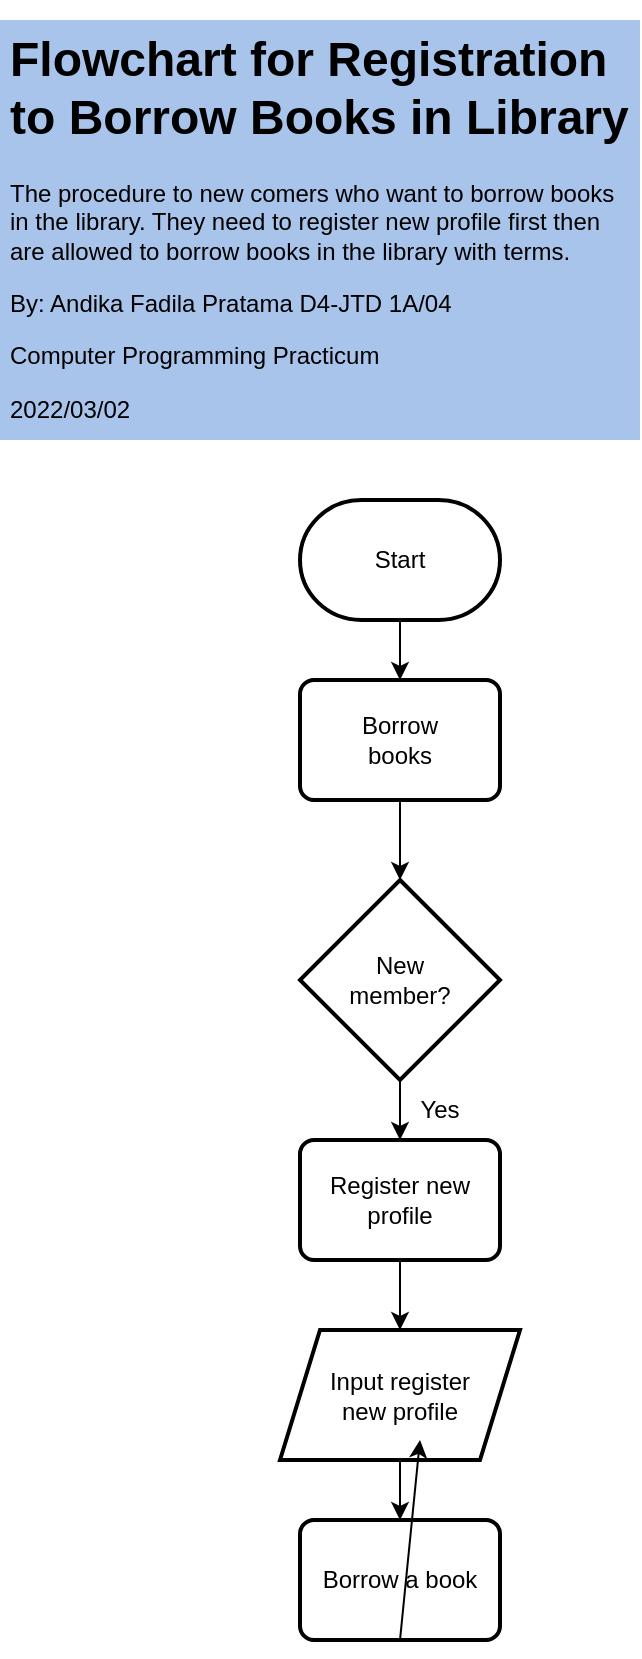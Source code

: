 <mxfile version="16.6.4" type="github">
  <diagram id="hK6cHyncP6QBp0MwOiCH" name="Page-1">
    <mxGraphModel dx="723" dy="390" grid="1" gridSize="10" guides="1" tooltips="1" connect="1" arrows="1" fold="1" page="1" pageScale="1" pageWidth="850" pageHeight="1100" math="0" shadow="0">
      <root>
        <mxCell id="0" />
        <mxCell id="1" parent="0" />
        <mxCell id="kf-vg7m3FzswI82a5gg6-1" value="" style="strokeWidth=2;html=1;shape=mxgraph.flowchart.terminator;whiteSpace=wrap;" vertex="1" parent="1">
          <mxGeometry x="190" y="280" width="100" height="60" as="geometry" />
        </mxCell>
        <mxCell id="kf-vg7m3FzswI82a5gg6-2" value="&lt;h1&gt;Flowchart for Registration to Borrow Books in Library&lt;br&gt;&lt;/h1&gt;&lt;p&gt;The procedure to new comers who want to borrow books in the library. They need to register new profile first then are allowed to borrow books in the library with terms.&lt;/p&gt;&lt;p&gt;By: Andika Fadila Pratama D4-JTD 1A/04 &lt;br&gt;&lt;/p&gt;&lt;p&gt;Computer Programming Practicum&lt;/p&gt;&lt;p&gt;2022/03/02&lt;br&gt;&lt;/p&gt;" style="text;html=1;strokeColor=none;fillColor=#A9C4EB;spacing=5;spacingTop=-20;whiteSpace=wrap;overflow=hidden;rounded=0;" vertex="1" parent="1">
          <mxGeometry x="40" y="40" width="320" height="210" as="geometry" />
        </mxCell>
        <mxCell id="kf-vg7m3FzswI82a5gg6-3" value="Start" style="text;html=1;strokeColor=none;fillColor=none;align=center;verticalAlign=middle;whiteSpace=wrap;rounded=0;" vertex="1" parent="1">
          <mxGeometry x="210" y="295" width="60" height="30" as="geometry" />
        </mxCell>
        <mxCell id="kf-vg7m3FzswI82a5gg6-4" value="" style="endArrow=classic;html=1;rounded=0;exitX=0.5;exitY=1;exitDx=0;exitDy=0;exitPerimeter=0;entryX=0.5;entryY=0;entryDx=0;entryDy=0;" edge="1" parent="1" source="kf-vg7m3FzswI82a5gg6-1" target="kf-vg7m3FzswI82a5gg6-16">
          <mxGeometry width="50" height="50" relative="1" as="geometry">
            <mxPoint x="400" y="300" as="sourcePoint" />
            <mxPoint x="240" y="360" as="targetPoint" />
          </mxGeometry>
        </mxCell>
        <mxCell id="kf-vg7m3FzswI82a5gg6-6" value="Input register new profile" style="text;html=1;strokeColor=none;fillColor=none;align=center;verticalAlign=middle;whiteSpace=wrap;rounded=0;" vertex="1" parent="1">
          <mxGeometry x="195" y="712.5" width="90" height="30" as="geometry" />
        </mxCell>
        <mxCell id="kf-vg7m3FzswI82a5gg6-7" value="" style="endArrow=classic;html=1;rounded=0;exitX=0.5;exitY=1;exitDx=0;exitDy=0;entryX=0.5;entryY=0;entryDx=0;entryDy=0;entryPerimeter=0;" edge="1" parent="1" source="kf-vg7m3FzswI82a5gg6-16" target="kf-vg7m3FzswI82a5gg6-12">
          <mxGeometry width="50" height="50" relative="1" as="geometry">
            <mxPoint x="240" y="430" as="sourcePoint" />
            <mxPoint x="240" y="460" as="targetPoint" />
          </mxGeometry>
        </mxCell>
        <mxCell id="kf-vg7m3FzswI82a5gg6-8" value="" style="shape=parallelogram;perimeter=parallelogramPerimeter;whiteSpace=wrap;html=1;fixedSize=1;fillColor=none;strokeWidth=2;" vertex="1" parent="1">
          <mxGeometry x="180" y="695" width="120" height="65" as="geometry" />
        </mxCell>
        <mxCell id="kf-vg7m3FzswI82a5gg6-10" value="Borrow books" style="text;html=1;strokeColor=none;fillColor=none;align=center;verticalAlign=middle;whiteSpace=wrap;rounded=0;" vertex="1" parent="1">
          <mxGeometry x="210" y="387.5" width="60" height="25" as="geometry" />
        </mxCell>
        <mxCell id="kf-vg7m3FzswI82a5gg6-12" value="" style="strokeWidth=2;html=1;shape=mxgraph.flowchart.decision;whiteSpace=wrap;fillColor=none;" vertex="1" parent="1">
          <mxGeometry x="190" y="470" width="100" height="100" as="geometry" />
        </mxCell>
        <mxCell id="kf-vg7m3FzswI82a5gg6-13" value="New member?" style="text;html=1;strokeColor=none;fillColor=none;align=center;verticalAlign=middle;whiteSpace=wrap;rounded=0;" vertex="1" parent="1">
          <mxGeometry x="210" y="505" width="60" height="30" as="geometry" />
        </mxCell>
        <mxCell id="kf-vg7m3FzswI82a5gg6-14" value="" style="endArrow=classic;html=1;rounded=0;exitX=0.5;exitY=1;exitDx=0;exitDy=0;exitPerimeter=0;entryX=0.5;entryY=0;entryDx=0;entryDy=0;" edge="1" parent="1" source="kf-vg7m3FzswI82a5gg6-12" target="kf-vg7m3FzswI82a5gg6-19">
          <mxGeometry width="50" height="50" relative="1" as="geometry">
            <mxPoint x="340" y="540" as="sourcePoint" />
            <mxPoint x="240" y="600" as="targetPoint" />
          </mxGeometry>
        </mxCell>
        <mxCell id="kf-vg7m3FzswI82a5gg6-16" value="" style="rounded=1;whiteSpace=wrap;html=1;absoluteArcSize=1;arcSize=14;strokeWidth=2;fillColor=none;" vertex="1" parent="1">
          <mxGeometry x="190" y="370" width="100" height="60" as="geometry" />
        </mxCell>
        <mxCell id="kf-vg7m3FzswI82a5gg6-19" value="" style="rounded=1;whiteSpace=wrap;html=1;absoluteArcSize=1;arcSize=14;strokeWidth=2;fillColor=none;" vertex="1" parent="1">
          <mxGeometry x="190" y="600" width="100" height="60" as="geometry" />
        </mxCell>
        <mxCell id="kf-vg7m3FzswI82a5gg6-20" value="Register new profile" style="text;html=1;strokeColor=none;fillColor=none;align=center;verticalAlign=middle;whiteSpace=wrap;rounded=0;" vertex="1" parent="1">
          <mxGeometry x="200" y="615" width="80" height="30" as="geometry" />
        </mxCell>
        <mxCell id="kf-vg7m3FzswI82a5gg6-21" value="Yes" style="text;html=1;strokeColor=none;fillColor=none;align=center;verticalAlign=middle;whiteSpace=wrap;rounded=0;" vertex="1" parent="1">
          <mxGeometry x="240" y="570" width="40" height="30" as="geometry" />
        </mxCell>
        <mxCell id="kf-vg7m3FzswI82a5gg6-22" value="" style="endArrow=classic;html=1;rounded=0;exitX=0.5;exitY=1;exitDx=0;exitDy=0;entryX=0.5;entryY=0;entryDx=0;entryDy=0;" edge="1" parent="1" source="kf-vg7m3FzswI82a5gg6-19" target="kf-vg7m3FzswI82a5gg6-8">
          <mxGeometry width="50" height="50" relative="1" as="geometry">
            <mxPoint x="190" y="600" as="sourcePoint" />
            <mxPoint x="240" y="550" as="targetPoint" />
          </mxGeometry>
        </mxCell>
        <mxCell id="kf-vg7m3FzswI82a5gg6-23" value="" style="endArrow=classic;html=1;rounded=0;exitX=0.5;exitY=1;exitDx=0;exitDy=0;entryX=0.5;entryY=0;entryDx=0;entryDy=0;" edge="1" parent="1" source="kf-vg7m3FzswI82a5gg6-8" target="kf-vg7m3FzswI82a5gg6-24">
          <mxGeometry width="50" height="50" relative="1" as="geometry">
            <mxPoint x="200" y="700" as="sourcePoint" />
            <mxPoint x="240" y="780" as="targetPoint" />
          </mxGeometry>
        </mxCell>
        <mxCell id="kf-vg7m3FzswI82a5gg6-24" value="" style="rounded=1;whiteSpace=wrap;html=1;absoluteArcSize=1;arcSize=14;strokeWidth=2;fillColor=none;" vertex="1" parent="1">
          <mxGeometry x="190" y="790" width="100" height="60" as="geometry" />
        </mxCell>
        <mxCell id="kf-vg7m3FzswI82a5gg6-25" value="Borrow a book" style="text;html=1;strokeColor=none;fillColor=none;align=center;verticalAlign=middle;whiteSpace=wrap;rounded=0;" vertex="1" parent="1">
          <mxGeometry x="200" y="805" width="80" height="30" as="geometry" />
        </mxCell>
        <mxCell id="kf-vg7m3FzswI82a5gg6-26" value="" style="endArrow=classic;html=1;rounded=0;exitX=0.5;exitY=1;exitDx=0;exitDy=0;" edge="1" parent="1" source="kf-vg7m3FzswI82a5gg6-24">
          <mxGeometry width="50" height="50" relative="1" as="geometry">
            <mxPoint x="200" y="800" as="sourcePoint" />
            <mxPoint x="250" y="750" as="targetPoint" />
          </mxGeometry>
        </mxCell>
      </root>
    </mxGraphModel>
  </diagram>
</mxfile>
